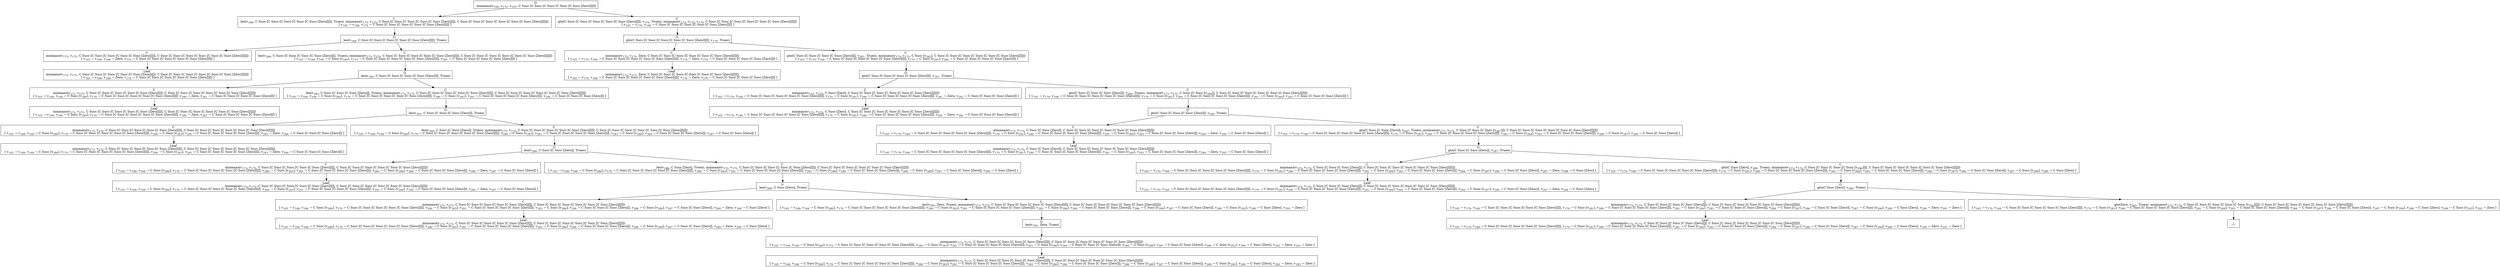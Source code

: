 digraph {
    graph [rankdir=TB
          ,bgcolor=transparent];
    node [shape=box
         ,fillcolor=white
         ,style=filled];
    0 [label=<O <BR/> minmaxo(v<SUB>168</SUB>, v<SUB>170</SUB>, v<SUB>165</SUB>, C Succ [C Succ [C Succ [C Succ [C Succ [Zero]]]]])>];
    1 [label=<C <BR/> leo(v<SUB>168</SUB>, C Succ [C Succ [C Succ [C Succ [C Succ [Zero]]]]], Trueo), minmaxo(v<SUB>173</SUB>, v<SUB>175</SUB>, C Succ [C Succ [C Succ [C Succ [C Succ [Zero]]]]], C Succ [C Succ [C Succ [C Succ [C Succ [C Succ [Zero]]]]]]) <BR/>  [ v<SUB>165</SUB> &rarr; v<SUB>168</SUB>, v<SUB>170</SUB> &rarr; C Succ [C Succ [C Succ [C Succ [C Succ [Zero]]]]] ] >];
    2 [label=<C <BR/> gto(C Succ [C Succ [C Succ [C Succ [C Succ [Zero]]]]], v<SUB>170</SUB>, Trueo), minmaxo(v<SUB>173</SUB>, v<SUB>175</SUB>, v<SUB>170</SUB>, C Succ [C Succ [C Succ [C Succ [C Succ [C Succ [Zero]]]]]]) <BR/>  [ v<SUB>165</SUB> &rarr; v<SUB>170</SUB>, v<SUB>168</SUB> &rarr; C Succ [C Succ [C Succ [C Succ [C Succ [Zero]]]]] ] >];
    3 [label=<O <BR/> leo(v<SUB>168</SUB>, C Succ [C Succ [C Succ [C Succ [C Succ [Zero]]]]], Trueo)>];
    4 [label=<C <BR/> minmaxo(v<SUB>173</SUB>, v<SUB>175</SUB>, C Succ [C Succ [C Succ [C Succ [C Succ [Zero]]]]], C Succ [C Succ [C Succ [C Succ [C Succ [C Succ [Zero]]]]]]) <BR/>  [ v<SUB>165</SUB> &rarr; v<SUB>168</SUB>, v<SUB>168</SUB> &rarr; Zero, v<SUB>170</SUB> &rarr; C Succ [C Succ [C Succ [C Succ [C Succ [Zero]]]]] ] >];
    5 [label=<C <BR/> leo(v<SUB>280</SUB>, C Succ [C Succ [C Succ [C Succ [Zero]]]], Trueo), minmaxo(v<SUB>173</SUB>, v<SUB>175</SUB>, C Succ [C Succ [C Succ [C Succ [C Succ [Zero]]]]], C Succ [C Succ [C Succ [C Succ [C Succ [C Succ [Zero]]]]]]) <BR/>  [ v<SUB>165</SUB> &rarr; v<SUB>168</SUB>, v<SUB>168</SUB> &rarr; C Succ [v<SUB>280</SUB>], v<SUB>170</SUB> &rarr; C Succ [C Succ [C Succ [C Succ [C Succ [Zero]]]]], v<SUB>281</SUB> &rarr; C Succ [C Succ [C Succ [C Succ [Zero]]]] ] >];
    6 [label=<Leaf <BR/> minmaxo(v<SUB>173</SUB>, v<SUB>175</SUB>, C Succ [C Succ [C Succ [C Succ [C Succ [Zero]]]]], C Succ [C Succ [C Succ [C Succ [C Succ [C Succ [Zero]]]]]]) <BR/>  [ v<SUB>165</SUB> &rarr; v<SUB>168</SUB>, v<SUB>168</SUB> &rarr; Zero, v<SUB>170</SUB> &rarr; C Succ [C Succ [C Succ [C Succ [C Succ [Zero]]]]] ] >];
    7 [label=<O <BR/> leo(v<SUB>280</SUB>, C Succ [C Succ [C Succ [C Succ [Zero]]]], Trueo)>];
    8 [label=<C <BR/> minmaxo(v<SUB>173</SUB>, v<SUB>175</SUB>, C Succ [C Succ [C Succ [C Succ [C Succ [Zero]]]]], C Succ [C Succ [C Succ [C Succ [C Succ [C Succ [Zero]]]]]]) <BR/>  [ v<SUB>165</SUB> &rarr; v<SUB>168</SUB>, v<SUB>168</SUB> &rarr; C Succ [v<SUB>280</SUB>], v<SUB>170</SUB> &rarr; C Succ [C Succ [C Succ [C Succ [C Succ [Zero]]]]], v<SUB>280</SUB> &rarr; Zero, v<SUB>281</SUB> &rarr; C Succ [C Succ [C Succ [C Succ [Zero]]]] ] >];
    9 [label=<C <BR/> leo(v<SUB>283</SUB>, C Succ [C Succ [C Succ [Zero]]], Trueo), minmaxo(v<SUB>173</SUB>, v<SUB>175</SUB>, C Succ [C Succ [C Succ [C Succ [C Succ [Zero]]]]], C Succ [C Succ [C Succ [C Succ [C Succ [C Succ [Zero]]]]]]) <BR/>  [ v<SUB>165</SUB> &rarr; v<SUB>168</SUB>, v<SUB>168</SUB> &rarr; C Succ [v<SUB>280</SUB>], v<SUB>170</SUB> &rarr; C Succ [C Succ [C Succ [C Succ [C Succ [Zero]]]]], v<SUB>280</SUB> &rarr; C Succ [v<SUB>283</SUB>], v<SUB>281</SUB> &rarr; C Succ [C Succ [C Succ [C Succ [Zero]]]], v<SUB>284</SUB> &rarr; C Succ [C Succ [C Succ [Zero]]] ] >];
    10 [label=<Leaf <BR/> minmaxo(v<SUB>173</SUB>, v<SUB>175</SUB>, C Succ [C Succ [C Succ [C Succ [C Succ [Zero]]]]], C Succ [C Succ [C Succ [C Succ [C Succ [C Succ [Zero]]]]]]) <BR/>  [ v<SUB>165</SUB> &rarr; v<SUB>168</SUB>, v<SUB>168</SUB> &rarr; C Succ [v<SUB>280</SUB>], v<SUB>170</SUB> &rarr; C Succ [C Succ [C Succ [C Succ [C Succ [Zero]]]]], v<SUB>280</SUB> &rarr; Zero, v<SUB>281</SUB> &rarr; C Succ [C Succ [C Succ [C Succ [Zero]]]] ] >];
    11 [label=<O <BR/> leo(v<SUB>283</SUB>, C Succ [C Succ [C Succ [Zero]]], Trueo)>];
    12 [label=<C <BR/> minmaxo(v<SUB>173</SUB>, v<SUB>175</SUB>, C Succ [C Succ [C Succ [C Succ [C Succ [Zero]]]]], C Succ [C Succ [C Succ [C Succ [C Succ [C Succ [Zero]]]]]]) <BR/>  [ v<SUB>165</SUB> &rarr; v<SUB>168</SUB>, v<SUB>168</SUB> &rarr; C Succ [v<SUB>280</SUB>], v<SUB>170</SUB> &rarr; C Succ [C Succ [C Succ [C Succ [C Succ [Zero]]]]], v<SUB>280</SUB> &rarr; C Succ [v<SUB>283</SUB>], v<SUB>281</SUB> &rarr; C Succ [C Succ [C Succ [C Succ [Zero]]]], v<SUB>283</SUB> &rarr; Zero, v<SUB>284</SUB> &rarr; C Succ [C Succ [C Succ [Zero]]] ] >];
    13 [label=<C <BR/> leo(v<SUB>286</SUB>, C Succ [C Succ [Zero]], Trueo), minmaxo(v<SUB>173</SUB>, v<SUB>175</SUB>, C Succ [C Succ [C Succ [C Succ [C Succ [Zero]]]]], C Succ [C Succ [C Succ [C Succ [C Succ [C Succ [Zero]]]]]]) <BR/>  [ v<SUB>165</SUB> &rarr; v<SUB>168</SUB>, v<SUB>168</SUB> &rarr; C Succ [v<SUB>280</SUB>], v<SUB>170</SUB> &rarr; C Succ [C Succ [C Succ [C Succ [C Succ [Zero]]]]], v<SUB>280</SUB> &rarr; C Succ [v<SUB>283</SUB>], v<SUB>281</SUB> &rarr; C Succ [C Succ [C Succ [C Succ [Zero]]]], v<SUB>283</SUB> &rarr; C Succ [v<SUB>286</SUB>], v<SUB>284</SUB> &rarr; C Succ [C Succ [C Succ [Zero]]], v<SUB>287</SUB> &rarr; C Succ [C Succ [Zero]] ] >];
    14 [label=<Leaf <BR/> minmaxo(v<SUB>173</SUB>, v<SUB>175</SUB>, C Succ [C Succ [C Succ [C Succ [C Succ [Zero]]]]], C Succ [C Succ [C Succ [C Succ [C Succ [C Succ [Zero]]]]]]) <BR/>  [ v<SUB>165</SUB> &rarr; v<SUB>168</SUB>, v<SUB>168</SUB> &rarr; C Succ [v<SUB>280</SUB>], v<SUB>170</SUB> &rarr; C Succ [C Succ [C Succ [C Succ [C Succ [Zero]]]]], v<SUB>280</SUB> &rarr; C Succ [v<SUB>283</SUB>], v<SUB>281</SUB> &rarr; C Succ [C Succ [C Succ [C Succ [Zero]]]], v<SUB>283</SUB> &rarr; Zero, v<SUB>284</SUB> &rarr; C Succ [C Succ [C Succ [Zero]]] ] >];
    15 [label=<O <BR/> leo(v<SUB>286</SUB>, C Succ [C Succ [Zero]], Trueo)>];
    16 [label=<C <BR/> minmaxo(v<SUB>173</SUB>, v<SUB>175</SUB>, C Succ [C Succ [C Succ [C Succ [C Succ [Zero]]]]], C Succ [C Succ [C Succ [C Succ [C Succ [C Succ [Zero]]]]]]) <BR/>  [ v<SUB>165</SUB> &rarr; v<SUB>168</SUB>, v<SUB>168</SUB> &rarr; C Succ [v<SUB>280</SUB>], v<SUB>170</SUB> &rarr; C Succ [C Succ [C Succ [C Succ [C Succ [Zero]]]]], v<SUB>280</SUB> &rarr; C Succ [v<SUB>283</SUB>], v<SUB>281</SUB> &rarr; C Succ [C Succ [C Succ [C Succ [Zero]]]], v<SUB>283</SUB> &rarr; C Succ [v<SUB>286</SUB>], v<SUB>284</SUB> &rarr; C Succ [C Succ [C Succ [Zero]]], v<SUB>286</SUB> &rarr; Zero, v<SUB>287</SUB> &rarr; C Succ [C Succ [Zero]] ] >];
    17 [label=<C <BR/> leo(v<SUB>289</SUB>, C Succ [Zero], Trueo), minmaxo(v<SUB>173</SUB>, v<SUB>175</SUB>, C Succ [C Succ [C Succ [C Succ [C Succ [Zero]]]]], C Succ [C Succ [C Succ [C Succ [C Succ [C Succ [Zero]]]]]]) <BR/>  [ v<SUB>165</SUB> &rarr; v<SUB>168</SUB>, v<SUB>168</SUB> &rarr; C Succ [v<SUB>280</SUB>], v<SUB>170</SUB> &rarr; C Succ [C Succ [C Succ [C Succ [C Succ [Zero]]]]], v<SUB>280</SUB> &rarr; C Succ [v<SUB>283</SUB>], v<SUB>281</SUB> &rarr; C Succ [C Succ [C Succ [C Succ [Zero]]]], v<SUB>283</SUB> &rarr; C Succ [v<SUB>286</SUB>], v<SUB>284</SUB> &rarr; C Succ [C Succ [C Succ [Zero]]], v<SUB>286</SUB> &rarr; C Succ [v<SUB>289</SUB>], v<SUB>287</SUB> &rarr; C Succ [C Succ [Zero]], v<SUB>290</SUB> &rarr; C Succ [Zero] ] >];
    18 [label=<Leaf <BR/> minmaxo(v<SUB>173</SUB>, v<SUB>175</SUB>, C Succ [C Succ [C Succ [C Succ [C Succ [Zero]]]]], C Succ [C Succ [C Succ [C Succ [C Succ [C Succ [Zero]]]]]]) <BR/>  [ v<SUB>165</SUB> &rarr; v<SUB>168</SUB>, v<SUB>168</SUB> &rarr; C Succ [v<SUB>280</SUB>], v<SUB>170</SUB> &rarr; C Succ [C Succ [C Succ [C Succ [C Succ [Zero]]]]], v<SUB>280</SUB> &rarr; C Succ [v<SUB>283</SUB>], v<SUB>281</SUB> &rarr; C Succ [C Succ [C Succ [C Succ [Zero]]]], v<SUB>283</SUB> &rarr; C Succ [v<SUB>286</SUB>], v<SUB>284</SUB> &rarr; C Succ [C Succ [C Succ [Zero]]], v<SUB>286</SUB> &rarr; Zero, v<SUB>287</SUB> &rarr; C Succ [C Succ [Zero]] ] >];
    19 [label=<O <BR/> leo(v<SUB>289</SUB>, C Succ [Zero], Trueo)>];
    20 [label=<C <BR/> minmaxo(v<SUB>173</SUB>, v<SUB>175</SUB>, C Succ [C Succ [C Succ [C Succ [C Succ [Zero]]]]], C Succ [C Succ [C Succ [C Succ [C Succ [C Succ [Zero]]]]]]) <BR/>  [ v<SUB>165</SUB> &rarr; v<SUB>168</SUB>, v<SUB>168</SUB> &rarr; C Succ [v<SUB>280</SUB>], v<SUB>170</SUB> &rarr; C Succ [C Succ [C Succ [C Succ [C Succ [Zero]]]]], v<SUB>280</SUB> &rarr; C Succ [v<SUB>283</SUB>], v<SUB>281</SUB> &rarr; C Succ [C Succ [C Succ [C Succ [Zero]]]], v<SUB>283</SUB> &rarr; C Succ [v<SUB>286</SUB>], v<SUB>284</SUB> &rarr; C Succ [C Succ [C Succ [Zero]]], v<SUB>286</SUB> &rarr; C Succ [v<SUB>289</SUB>], v<SUB>287</SUB> &rarr; C Succ [C Succ [Zero]], v<SUB>289</SUB> &rarr; Zero, v<SUB>290</SUB> &rarr; C Succ [Zero] ] >];
    21 [label=<C <BR/> leo(v<SUB>292</SUB>, Zero, Trueo), minmaxo(v<SUB>173</SUB>, v<SUB>175</SUB>, C Succ [C Succ [C Succ [C Succ [C Succ [Zero]]]]], C Succ [C Succ [C Succ [C Succ [C Succ [C Succ [Zero]]]]]]) <BR/>  [ v<SUB>165</SUB> &rarr; v<SUB>168</SUB>, v<SUB>168</SUB> &rarr; C Succ [v<SUB>280</SUB>], v<SUB>170</SUB> &rarr; C Succ [C Succ [C Succ [C Succ [C Succ [Zero]]]]], v<SUB>280</SUB> &rarr; C Succ [v<SUB>283</SUB>], v<SUB>281</SUB> &rarr; C Succ [C Succ [C Succ [C Succ [Zero]]]], v<SUB>283</SUB> &rarr; C Succ [v<SUB>286</SUB>], v<SUB>284</SUB> &rarr; C Succ [C Succ [C Succ [Zero]]], v<SUB>286</SUB> &rarr; C Succ [v<SUB>289</SUB>], v<SUB>287</SUB> &rarr; C Succ [C Succ [Zero]], v<SUB>289</SUB> &rarr; C Succ [v<SUB>292</SUB>], v<SUB>290</SUB> &rarr; C Succ [Zero], v<SUB>293</SUB> &rarr; Zero ] >];
    22 [label=<Leaf <BR/> minmaxo(v<SUB>173</SUB>, v<SUB>175</SUB>, C Succ [C Succ [C Succ [C Succ [C Succ [Zero]]]]], C Succ [C Succ [C Succ [C Succ [C Succ [C Succ [Zero]]]]]]) <BR/>  [ v<SUB>165</SUB> &rarr; v<SUB>168</SUB>, v<SUB>168</SUB> &rarr; C Succ [v<SUB>280</SUB>], v<SUB>170</SUB> &rarr; C Succ [C Succ [C Succ [C Succ [C Succ [Zero]]]]], v<SUB>280</SUB> &rarr; C Succ [v<SUB>283</SUB>], v<SUB>281</SUB> &rarr; C Succ [C Succ [C Succ [C Succ [Zero]]]], v<SUB>283</SUB> &rarr; C Succ [v<SUB>286</SUB>], v<SUB>284</SUB> &rarr; C Succ [C Succ [C Succ [Zero]]], v<SUB>286</SUB> &rarr; C Succ [v<SUB>289</SUB>], v<SUB>287</SUB> &rarr; C Succ [C Succ [Zero]], v<SUB>289</SUB> &rarr; Zero, v<SUB>290</SUB> &rarr; C Succ [Zero] ] >];
    23 [label=<O <BR/> leo(v<SUB>292</SUB>, Zero, Trueo)>];
    24 [label=<C <BR/> minmaxo(v<SUB>173</SUB>, v<SUB>175</SUB>, C Succ [C Succ [C Succ [C Succ [C Succ [Zero]]]]], C Succ [C Succ [C Succ [C Succ [C Succ [C Succ [Zero]]]]]]) <BR/>  [ v<SUB>165</SUB> &rarr; v<SUB>168</SUB>, v<SUB>168</SUB> &rarr; C Succ [v<SUB>280</SUB>], v<SUB>170</SUB> &rarr; C Succ [C Succ [C Succ [C Succ [C Succ [Zero]]]]], v<SUB>280</SUB> &rarr; C Succ [v<SUB>283</SUB>], v<SUB>281</SUB> &rarr; C Succ [C Succ [C Succ [C Succ [Zero]]]], v<SUB>283</SUB> &rarr; C Succ [v<SUB>286</SUB>], v<SUB>284</SUB> &rarr; C Succ [C Succ [C Succ [Zero]]], v<SUB>286</SUB> &rarr; C Succ [v<SUB>289</SUB>], v<SUB>287</SUB> &rarr; C Succ [C Succ [Zero]], v<SUB>289</SUB> &rarr; C Succ [v<SUB>292</SUB>], v<SUB>290</SUB> &rarr; C Succ [Zero], v<SUB>292</SUB> &rarr; Zero, v<SUB>293</SUB> &rarr; Zero ] >];
    25 [label=<Leaf <BR/> minmaxo(v<SUB>173</SUB>, v<SUB>175</SUB>, C Succ [C Succ [C Succ [C Succ [C Succ [Zero]]]]], C Succ [C Succ [C Succ [C Succ [C Succ [C Succ [Zero]]]]]]) <BR/>  [ v<SUB>165</SUB> &rarr; v<SUB>168</SUB>, v<SUB>168</SUB> &rarr; C Succ [v<SUB>280</SUB>], v<SUB>170</SUB> &rarr; C Succ [C Succ [C Succ [C Succ [C Succ [Zero]]]]], v<SUB>280</SUB> &rarr; C Succ [v<SUB>283</SUB>], v<SUB>281</SUB> &rarr; C Succ [C Succ [C Succ [C Succ [Zero]]]], v<SUB>283</SUB> &rarr; C Succ [v<SUB>286</SUB>], v<SUB>284</SUB> &rarr; C Succ [C Succ [C Succ [Zero]]], v<SUB>286</SUB> &rarr; C Succ [v<SUB>289</SUB>], v<SUB>287</SUB> &rarr; C Succ [C Succ [Zero]], v<SUB>289</SUB> &rarr; C Succ [v<SUB>292</SUB>], v<SUB>290</SUB> &rarr; C Succ [Zero], v<SUB>292</SUB> &rarr; Zero, v<SUB>293</SUB> &rarr; Zero ] >];
    26 [label=<O <BR/> gto(C Succ [C Succ [C Succ [C Succ [C Succ [Zero]]]]], v<SUB>170</SUB>, Trueo)>];
    27 [label=<C <BR/> minmaxo(v<SUB>173</SUB>, v<SUB>175</SUB>, Zero, C Succ [C Succ [C Succ [C Succ [C Succ [C Succ [Zero]]]]]]) <BR/>  [ v<SUB>165</SUB> &rarr; v<SUB>170</SUB>, v<SUB>168</SUB> &rarr; C Succ [C Succ [C Succ [C Succ [C Succ [Zero]]]]], v<SUB>170</SUB> &rarr; Zero, v<SUB>279</SUB> &rarr; C Succ [C Succ [C Succ [C Succ [Zero]]]] ] >];
    28 [label=<C <BR/> gto(C Succ [C Succ [C Succ [C Succ [Zero]]]], v<SUB>281</SUB>, Trueo), minmaxo(v<SUB>173</SUB>, v<SUB>175</SUB>, C Succ [v<SUB>281</SUB>], C Succ [C Succ [C Succ [C Succ [C Succ [C Succ [Zero]]]]]]) <BR/>  [ v<SUB>165</SUB> &rarr; v<SUB>170</SUB>, v<SUB>168</SUB> &rarr; C Succ [C Succ [C Succ [C Succ [C Succ [Zero]]]]], v<SUB>170</SUB> &rarr; C Succ [v<SUB>281</SUB>], v<SUB>280</SUB> &rarr; C Succ [C Succ [C Succ [C Succ [Zero]]]] ] >];
    29 [label=<Leaf <BR/> minmaxo(v<SUB>173</SUB>, v<SUB>175</SUB>, Zero, C Succ [C Succ [C Succ [C Succ [C Succ [C Succ [Zero]]]]]]) <BR/>  [ v<SUB>165</SUB> &rarr; v<SUB>170</SUB>, v<SUB>168</SUB> &rarr; C Succ [C Succ [C Succ [C Succ [C Succ [Zero]]]]], v<SUB>170</SUB> &rarr; Zero, v<SUB>279</SUB> &rarr; C Succ [C Succ [C Succ [C Succ [Zero]]]] ] >];
    30 [label=<O <BR/> gto(C Succ [C Succ [C Succ [C Succ [Zero]]]], v<SUB>281</SUB>, Trueo)>];
    31 [label=<C <BR/> minmaxo(v<SUB>173</SUB>, v<SUB>175</SUB>, C Succ [Zero], C Succ [C Succ [C Succ [C Succ [C Succ [C Succ [Zero]]]]]]) <BR/>  [ v<SUB>165</SUB> &rarr; v<SUB>170</SUB>, v<SUB>168</SUB> &rarr; C Succ [C Succ [C Succ [C Succ [C Succ [Zero]]]]], v<SUB>170</SUB> &rarr; C Succ [v<SUB>281</SUB>], v<SUB>280</SUB> &rarr; C Succ [C Succ [C Succ [C Succ [Zero]]]], v<SUB>281</SUB> &rarr; Zero, v<SUB>282</SUB> &rarr; C Succ [C Succ [C Succ [Zero]]] ] >];
    32 [label=<C <BR/> gto(C Succ [C Succ [C Succ [Zero]]], v<SUB>284</SUB>, Trueo), minmaxo(v<SUB>173</SUB>, v<SUB>175</SUB>, C Succ [C Succ [v<SUB>284</SUB>]], C Succ [C Succ [C Succ [C Succ [C Succ [C Succ [Zero]]]]]]) <BR/>  [ v<SUB>165</SUB> &rarr; v<SUB>170</SUB>, v<SUB>168</SUB> &rarr; C Succ [C Succ [C Succ [C Succ [C Succ [Zero]]]]], v<SUB>170</SUB> &rarr; C Succ [v<SUB>281</SUB>], v<SUB>280</SUB> &rarr; C Succ [C Succ [C Succ [C Succ [Zero]]]], v<SUB>281</SUB> &rarr; C Succ [v<SUB>284</SUB>], v<SUB>283</SUB> &rarr; C Succ [C Succ [C Succ [Zero]]] ] >];
    33 [label=<Leaf <BR/> minmaxo(v<SUB>173</SUB>, v<SUB>175</SUB>, C Succ [Zero], C Succ [C Succ [C Succ [C Succ [C Succ [C Succ [Zero]]]]]]) <BR/>  [ v<SUB>165</SUB> &rarr; v<SUB>170</SUB>, v<SUB>168</SUB> &rarr; C Succ [C Succ [C Succ [C Succ [C Succ [Zero]]]]], v<SUB>170</SUB> &rarr; C Succ [v<SUB>281</SUB>], v<SUB>280</SUB> &rarr; C Succ [C Succ [C Succ [C Succ [Zero]]]], v<SUB>281</SUB> &rarr; Zero, v<SUB>282</SUB> &rarr; C Succ [C Succ [C Succ [Zero]]] ] >];
    34 [label=<O <BR/> gto(C Succ [C Succ [C Succ [Zero]]], v<SUB>284</SUB>, Trueo)>];
    35 [label=<C <BR/> minmaxo(v<SUB>173</SUB>, v<SUB>175</SUB>, C Succ [C Succ [Zero]], C Succ [C Succ [C Succ [C Succ [C Succ [C Succ [Zero]]]]]]) <BR/>  [ v<SUB>165</SUB> &rarr; v<SUB>170</SUB>, v<SUB>168</SUB> &rarr; C Succ [C Succ [C Succ [C Succ [C Succ [Zero]]]]], v<SUB>170</SUB> &rarr; C Succ [v<SUB>281</SUB>], v<SUB>280</SUB> &rarr; C Succ [C Succ [C Succ [C Succ [Zero]]]], v<SUB>281</SUB> &rarr; C Succ [v<SUB>284</SUB>], v<SUB>283</SUB> &rarr; C Succ [C Succ [C Succ [Zero]]], v<SUB>284</SUB> &rarr; Zero, v<SUB>285</SUB> &rarr; C Succ [C Succ [Zero]] ] >];
    36 [label=<C <BR/> gto(C Succ [C Succ [Zero]], v<SUB>287</SUB>, Trueo), minmaxo(v<SUB>173</SUB>, v<SUB>175</SUB>, C Succ [C Succ [C Succ [v<SUB>287</SUB>]]], C Succ [C Succ [C Succ [C Succ [C Succ [C Succ [Zero]]]]]]) <BR/>  [ v<SUB>165</SUB> &rarr; v<SUB>170</SUB>, v<SUB>168</SUB> &rarr; C Succ [C Succ [C Succ [C Succ [C Succ [Zero]]]]], v<SUB>170</SUB> &rarr; C Succ [v<SUB>281</SUB>], v<SUB>280</SUB> &rarr; C Succ [C Succ [C Succ [C Succ [Zero]]]], v<SUB>281</SUB> &rarr; C Succ [v<SUB>284</SUB>], v<SUB>283</SUB> &rarr; C Succ [C Succ [C Succ [Zero]]], v<SUB>284</SUB> &rarr; C Succ [v<SUB>287</SUB>], v<SUB>286</SUB> &rarr; C Succ [C Succ [Zero]] ] >];
    37 [label=<Leaf <BR/> minmaxo(v<SUB>173</SUB>, v<SUB>175</SUB>, C Succ [C Succ [Zero]], C Succ [C Succ [C Succ [C Succ [C Succ [C Succ [Zero]]]]]]) <BR/>  [ v<SUB>165</SUB> &rarr; v<SUB>170</SUB>, v<SUB>168</SUB> &rarr; C Succ [C Succ [C Succ [C Succ [C Succ [Zero]]]]], v<SUB>170</SUB> &rarr; C Succ [v<SUB>281</SUB>], v<SUB>280</SUB> &rarr; C Succ [C Succ [C Succ [C Succ [Zero]]]], v<SUB>281</SUB> &rarr; C Succ [v<SUB>284</SUB>], v<SUB>283</SUB> &rarr; C Succ [C Succ [C Succ [Zero]]], v<SUB>284</SUB> &rarr; Zero, v<SUB>285</SUB> &rarr; C Succ [C Succ [Zero]] ] >];
    38 [label=<O <BR/> gto(C Succ [C Succ [Zero]], v<SUB>287</SUB>, Trueo)>];
    39 [label=<C <BR/> minmaxo(v<SUB>173</SUB>, v<SUB>175</SUB>, C Succ [C Succ [C Succ [Zero]]], C Succ [C Succ [C Succ [C Succ [C Succ [C Succ [Zero]]]]]]) <BR/>  [ v<SUB>165</SUB> &rarr; v<SUB>170</SUB>, v<SUB>168</SUB> &rarr; C Succ [C Succ [C Succ [C Succ [C Succ [Zero]]]]], v<SUB>170</SUB> &rarr; C Succ [v<SUB>281</SUB>], v<SUB>280</SUB> &rarr; C Succ [C Succ [C Succ [C Succ [Zero]]]], v<SUB>281</SUB> &rarr; C Succ [v<SUB>284</SUB>], v<SUB>283</SUB> &rarr; C Succ [C Succ [C Succ [Zero]]], v<SUB>284</SUB> &rarr; C Succ [v<SUB>287</SUB>], v<SUB>286</SUB> &rarr; C Succ [C Succ [Zero]], v<SUB>287</SUB> &rarr; Zero, v<SUB>288</SUB> &rarr; C Succ [Zero] ] >];
    40 [label=<C <BR/> gto(C Succ [Zero], v<SUB>290</SUB>, Trueo), minmaxo(v<SUB>173</SUB>, v<SUB>175</SUB>, C Succ [C Succ [C Succ [C Succ [v<SUB>290</SUB>]]]], C Succ [C Succ [C Succ [C Succ [C Succ [C Succ [Zero]]]]]]) <BR/>  [ v<SUB>165</SUB> &rarr; v<SUB>170</SUB>, v<SUB>168</SUB> &rarr; C Succ [C Succ [C Succ [C Succ [C Succ [Zero]]]]], v<SUB>170</SUB> &rarr; C Succ [v<SUB>281</SUB>], v<SUB>280</SUB> &rarr; C Succ [C Succ [C Succ [C Succ [Zero]]]], v<SUB>281</SUB> &rarr; C Succ [v<SUB>284</SUB>], v<SUB>283</SUB> &rarr; C Succ [C Succ [C Succ [Zero]]], v<SUB>284</SUB> &rarr; C Succ [v<SUB>287</SUB>], v<SUB>286</SUB> &rarr; C Succ [C Succ [Zero]], v<SUB>287</SUB> &rarr; C Succ [v<SUB>290</SUB>], v<SUB>289</SUB> &rarr; C Succ [Zero] ] >];
    41 [label=<Leaf <BR/> minmaxo(v<SUB>173</SUB>, v<SUB>175</SUB>, C Succ [C Succ [C Succ [Zero]]], C Succ [C Succ [C Succ [C Succ [C Succ [C Succ [Zero]]]]]]) <BR/>  [ v<SUB>165</SUB> &rarr; v<SUB>170</SUB>, v<SUB>168</SUB> &rarr; C Succ [C Succ [C Succ [C Succ [C Succ [Zero]]]]], v<SUB>170</SUB> &rarr; C Succ [v<SUB>281</SUB>], v<SUB>280</SUB> &rarr; C Succ [C Succ [C Succ [C Succ [Zero]]]], v<SUB>281</SUB> &rarr; C Succ [v<SUB>284</SUB>], v<SUB>283</SUB> &rarr; C Succ [C Succ [C Succ [Zero]]], v<SUB>284</SUB> &rarr; C Succ [v<SUB>287</SUB>], v<SUB>286</SUB> &rarr; C Succ [C Succ [Zero]], v<SUB>287</SUB> &rarr; Zero, v<SUB>288</SUB> &rarr; C Succ [Zero] ] >];
    42 [label=<O <BR/> gto(C Succ [Zero], v<SUB>290</SUB>, Trueo)>];
    43 [label=<C <BR/> minmaxo(v<SUB>173</SUB>, v<SUB>175</SUB>, C Succ [C Succ [C Succ [C Succ [Zero]]]], C Succ [C Succ [C Succ [C Succ [C Succ [C Succ [Zero]]]]]]) <BR/>  [ v<SUB>165</SUB> &rarr; v<SUB>170</SUB>, v<SUB>168</SUB> &rarr; C Succ [C Succ [C Succ [C Succ [C Succ [Zero]]]]], v<SUB>170</SUB> &rarr; C Succ [v<SUB>281</SUB>], v<SUB>280</SUB> &rarr; C Succ [C Succ [C Succ [C Succ [Zero]]]], v<SUB>281</SUB> &rarr; C Succ [v<SUB>284</SUB>], v<SUB>283</SUB> &rarr; C Succ [C Succ [C Succ [Zero]]], v<SUB>284</SUB> &rarr; C Succ [v<SUB>287</SUB>], v<SUB>286</SUB> &rarr; C Succ [C Succ [Zero]], v<SUB>287</SUB> &rarr; C Succ [v<SUB>290</SUB>], v<SUB>289</SUB> &rarr; C Succ [Zero], v<SUB>290</SUB> &rarr; Zero, v<SUB>291</SUB> &rarr; Zero ] >];
    44 [label=<C <BR/> gto(Zero, v<SUB>293</SUB>, Trueo), minmaxo(v<SUB>173</SUB>, v<SUB>175</SUB>, C Succ [C Succ [C Succ [C Succ [C Succ [v<SUB>293</SUB>]]]]], C Succ [C Succ [C Succ [C Succ [C Succ [C Succ [Zero]]]]]]) <BR/>  [ v<SUB>165</SUB> &rarr; v<SUB>170</SUB>, v<SUB>168</SUB> &rarr; C Succ [C Succ [C Succ [C Succ [C Succ [Zero]]]]], v<SUB>170</SUB> &rarr; C Succ [v<SUB>281</SUB>], v<SUB>280</SUB> &rarr; C Succ [C Succ [C Succ [C Succ [Zero]]]], v<SUB>281</SUB> &rarr; C Succ [v<SUB>284</SUB>], v<SUB>283</SUB> &rarr; C Succ [C Succ [C Succ [Zero]]], v<SUB>284</SUB> &rarr; C Succ [v<SUB>287</SUB>], v<SUB>286</SUB> &rarr; C Succ [C Succ [Zero]], v<SUB>287</SUB> &rarr; C Succ [v<SUB>290</SUB>], v<SUB>289</SUB> &rarr; C Succ [Zero], v<SUB>290</SUB> &rarr; C Succ [v<SUB>293</SUB>], v<SUB>292</SUB> &rarr; Zero ] >];
    45 [label=<Leaf <BR/> minmaxo(v<SUB>173</SUB>, v<SUB>175</SUB>, C Succ [C Succ [C Succ [C Succ [Zero]]]], C Succ [C Succ [C Succ [C Succ [C Succ [C Succ [Zero]]]]]]) <BR/>  [ v<SUB>165</SUB> &rarr; v<SUB>170</SUB>, v<SUB>168</SUB> &rarr; C Succ [C Succ [C Succ [C Succ [C Succ [Zero]]]]], v<SUB>170</SUB> &rarr; C Succ [v<SUB>281</SUB>], v<SUB>280</SUB> &rarr; C Succ [C Succ [C Succ [C Succ [Zero]]]], v<SUB>281</SUB> &rarr; C Succ [v<SUB>284</SUB>], v<SUB>283</SUB> &rarr; C Succ [C Succ [C Succ [Zero]]], v<SUB>284</SUB> &rarr; C Succ [v<SUB>287</SUB>], v<SUB>286</SUB> &rarr; C Succ [C Succ [Zero]], v<SUB>287</SUB> &rarr; C Succ [v<SUB>290</SUB>], v<SUB>289</SUB> &rarr; C Succ [Zero], v<SUB>290</SUB> &rarr; Zero, v<SUB>291</SUB> &rarr; Zero ] >];
    46 [label=<_|_>];
    0 -> 1 [label=""];
    0 -> 2 [label=""];
    1 -> 3 [label=""];
    2 -> 26 [label=""];
    3 -> 4 [label=""];
    3 -> 5 [label=""];
    4 -> 6 [label=""];
    5 -> 7 [label=""];
    7 -> 8 [label=""];
    7 -> 9 [label=""];
    8 -> 10 [label=""];
    9 -> 11 [label=""];
    11 -> 12 [label=""];
    11 -> 13 [label=""];
    12 -> 14 [label=""];
    13 -> 15 [label=""];
    15 -> 16 [label=""];
    15 -> 17 [label=""];
    16 -> 18 [label=""];
    17 -> 19 [label=""];
    19 -> 20 [label=""];
    19 -> 21 [label=""];
    20 -> 22 [label=""];
    21 -> 23 [label=""];
    23 -> 24 [label=""];
    24 -> 25 [label=""];
    26 -> 27 [label=""];
    26 -> 28 [label=""];
    27 -> 29 [label=""];
    28 -> 30 [label=""];
    30 -> 31 [label=""];
    30 -> 32 [label=""];
    31 -> 33 [label=""];
    32 -> 34 [label=""];
    34 -> 35 [label=""];
    34 -> 36 [label=""];
    35 -> 37 [label=""];
    36 -> 38 [label=""];
    38 -> 39 [label=""];
    38 -> 40 [label=""];
    39 -> 41 [label=""];
    40 -> 42 [label=""];
    42 -> 43 [label=""];
    42 -> 44 [label=""];
    43 -> 45 [label=""];
    44 -> 46 [label=""];
}